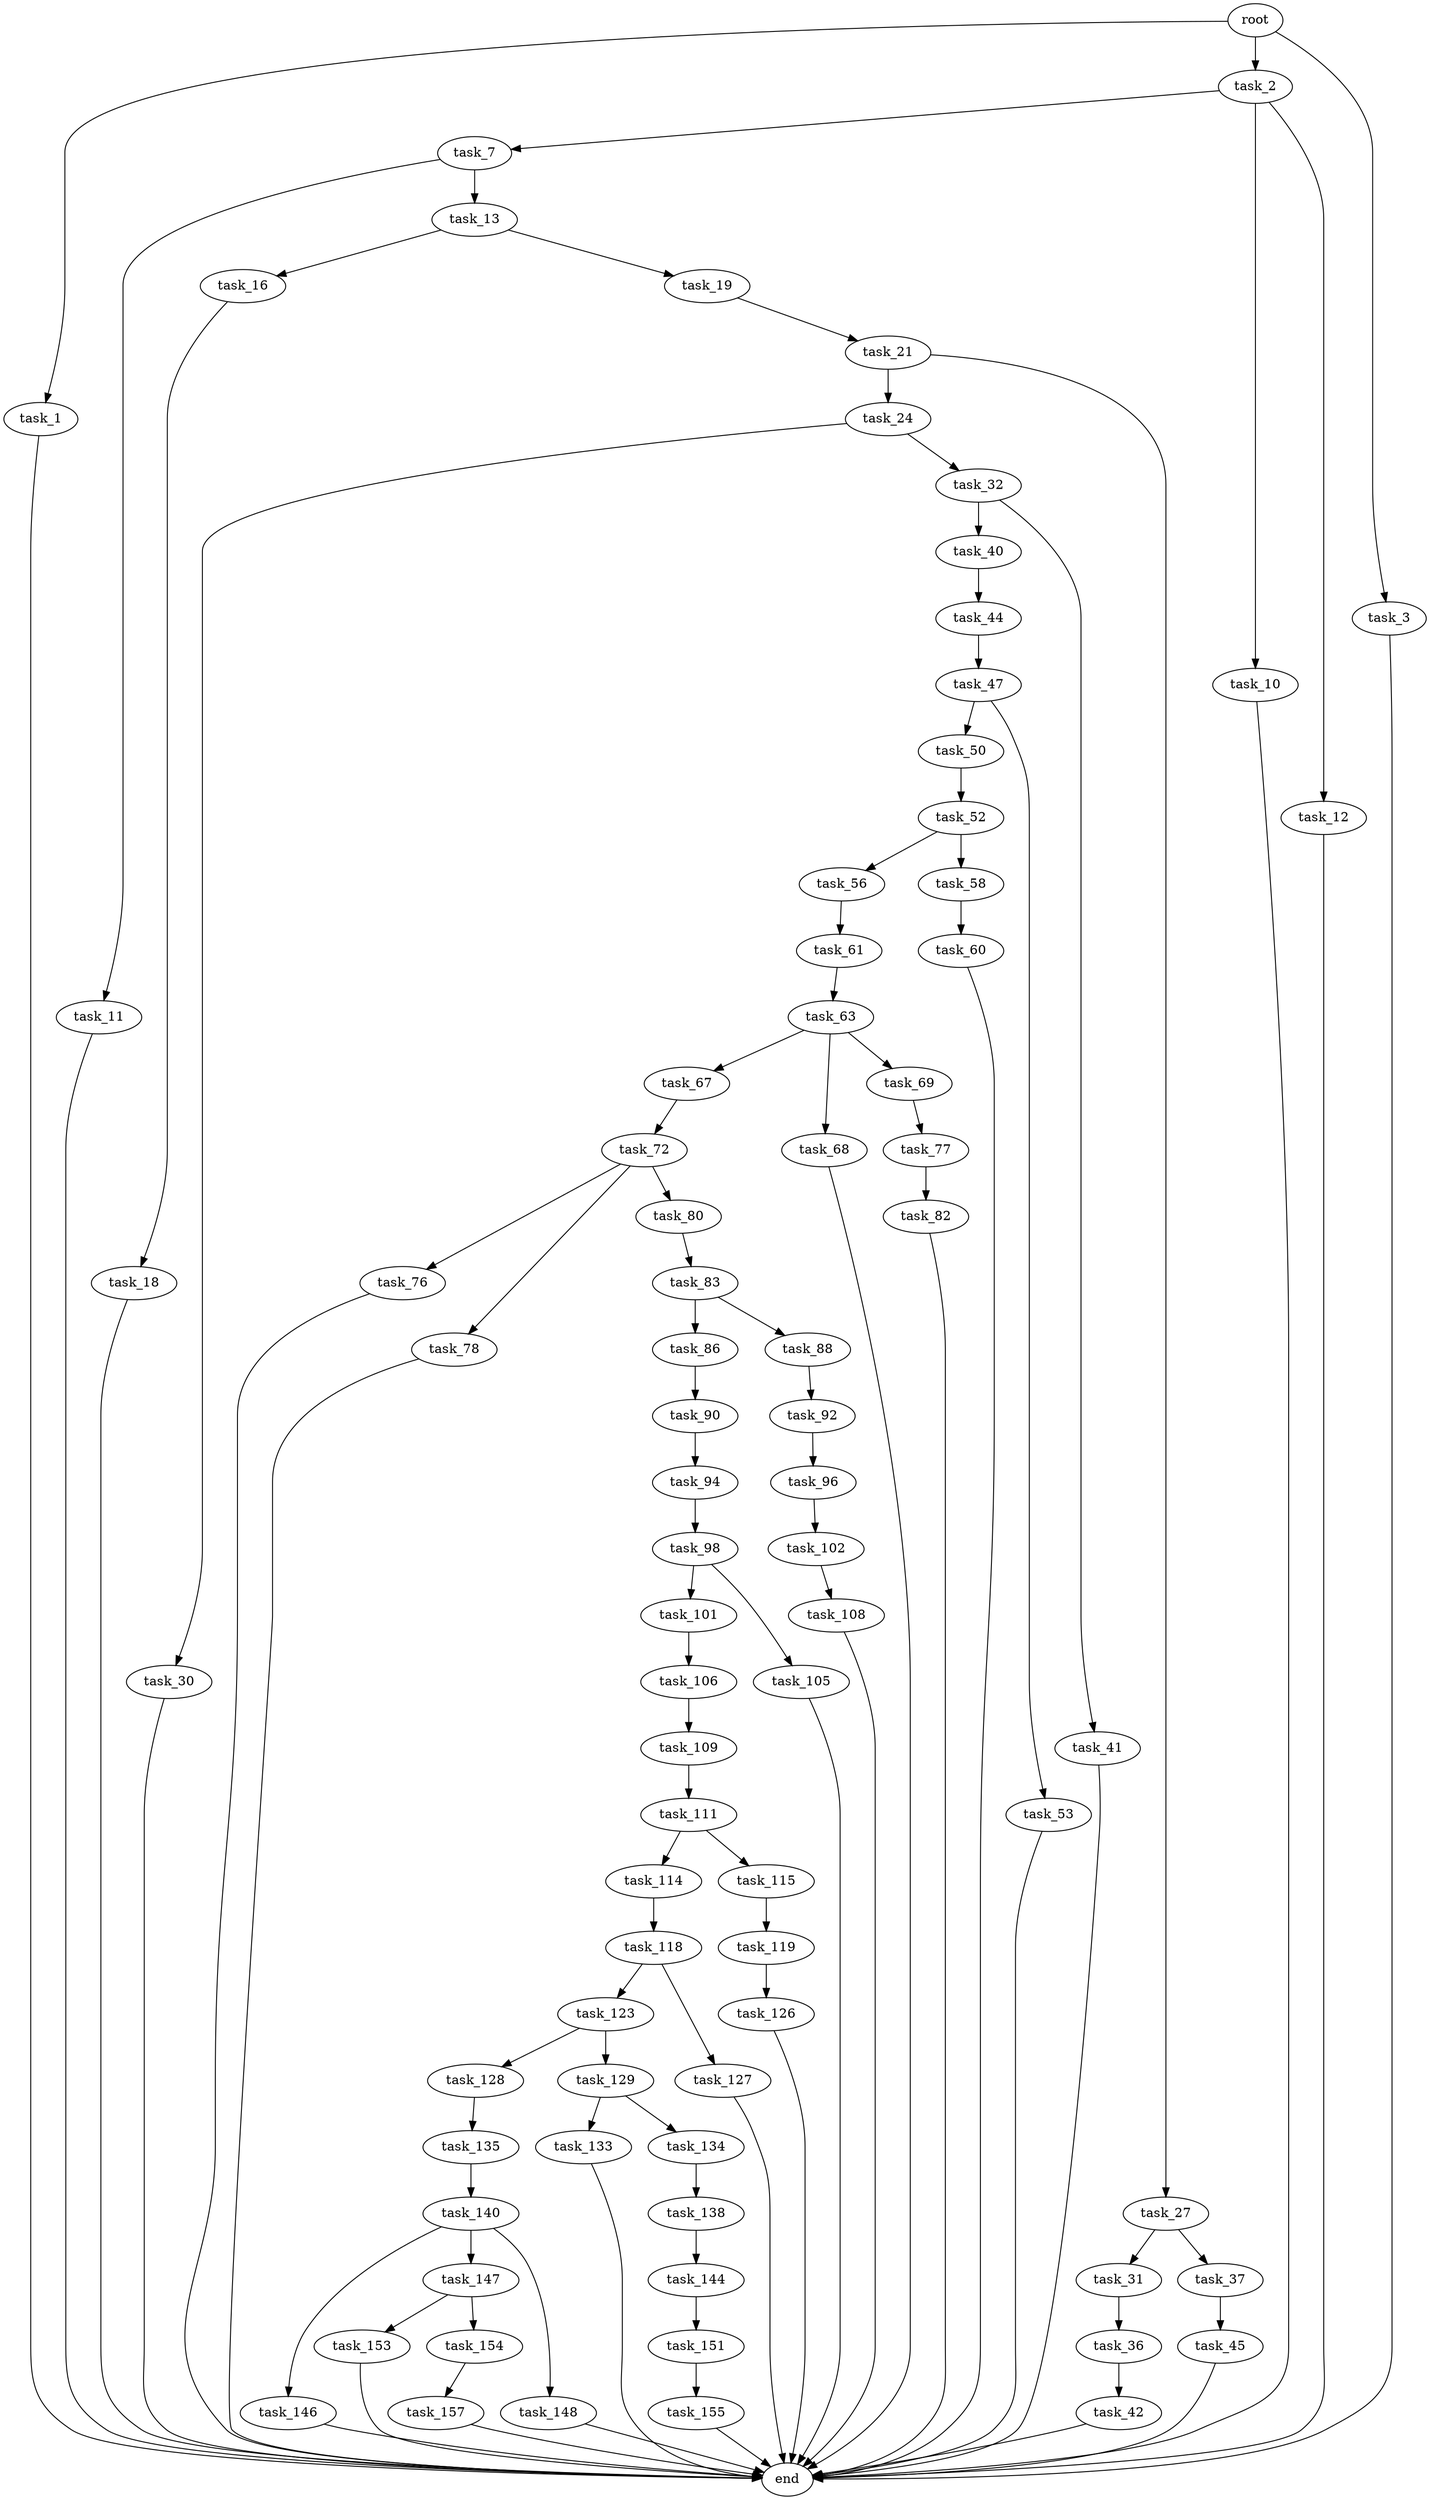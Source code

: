 digraph G {
  root [size="0.000000"];
  task_1 [size="433127960052.000000"];
  task_2 [size="3953602944.000000"];
  task_3 [size="20663748554.000000"];
  task_7 [size="943930888.000000"];
  task_10 [size="621125171481.000000"];
  task_11 [size="782757789696.000000"];
  task_12 [size="30146025172.000000"];
  task_13 [size="782757789696.000000"];
  task_16 [size="294087766221.000000"];
  task_18 [size="782757789696.000000"];
  task_19 [size="38819357217.000000"];
  task_21 [size="549755813888.000000"];
  task_24 [size="1073741824000.000000"];
  task_27 [size="57778037198.000000"];
  task_30 [size="2923142771.000000"];
  task_31 [size="13575099623.000000"];
  task_32 [size="28991029248.000000"];
  task_36 [size="70207732372.000000"];
  task_37 [size="29698887633.000000"];
  task_40 [size="975568143917.000000"];
  task_41 [size="95711779034.000000"];
  task_42 [size="1073741824000.000000"];
  task_44 [size="1369030649353.000000"];
  task_45 [size="231928233984.000000"];
  task_47 [size="549755813888.000000"];
  task_50 [size="145881190806.000000"];
  task_52 [size="782757789696.000000"];
  task_53 [size="17019363432.000000"];
  task_56 [size="3698943798.000000"];
  task_58 [size="1073741824000.000000"];
  task_60 [size="134217728000.000000"];
  task_61 [size="9070238008.000000"];
  task_63 [size="11876714019.000000"];
  task_67 [size="874831609084.000000"];
  task_68 [size="391858782246.000000"];
  task_69 [size="35023616869.000000"];
  task_72 [size="77089220679.000000"];
  task_76 [size="1125015332576.000000"];
  task_77 [size="145310663907.000000"];
  task_78 [size="118164931495.000000"];
  task_80 [size="389729743517.000000"];
  task_82 [size="231928233984.000000"];
  task_83 [size="7188314137.000000"];
  task_86 [size="782757789696.000000"];
  task_88 [size="27561485854.000000"];
  task_90 [size="335560348207.000000"];
  task_92 [size="101436271569.000000"];
  task_94 [size="362740201814.000000"];
  task_96 [size="707163004696.000000"];
  task_98 [size="782757789696.000000"];
  task_101 [size="28991029248.000000"];
  task_102 [size="14718692119.000000"];
  task_105 [size="782757789696.000000"];
  task_106 [size="45038540882.000000"];
  task_108 [size="20981361904.000000"];
  task_109 [size="356289044049.000000"];
  task_111 [size="492817296005.000000"];
  task_114 [size="719447221805.000000"];
  task_115 [size="675067501.000000"];
  task_118 [size="333395913168.000000"];
  task_119 [size="386159024816.000000"];
  task_123 [size="426019597722.000000"];
  task_126 [size="3090520903.000000"];
  task_127 [size="4772762547.000000"];
  task_128 [size="46370331120.000000"];
  task_129 [size="2003982422.000000"];
  task_133 [size="3759932252.000000"];
  task_134 [size="368293445632.000000"];
  task_135 [size="12785060635.000000"];
  task_138 [size="2256150372.000000"];
  task_140 [size="114786040275.000000"];
  task_144 [size="231928233984.000000"];
  task_146 [size="2024261194.000000"];
  task_147 [size="549755813888.000000"];
  task_148 [size="585250332913.000000"];
  task_151 [size="28991029248.000000"];
  task_153 [size="28991029248.000000"];
  task_154 [size="678841859.000000"];
  task_155 [size="13310405053.000000"];
  task_157 [size="23898671580.000000"];
  end [size="0.000000"];

  root -> task_1 [size="1.000000"];
  root -> task_2 [size="1.000000"];
  root -> task_3 [size="1.000000"];
  task_1 -> end [size="1.000000"];
  task_2 -> task_7 [size="75497472.000000"];
  task_2 -> task_10 [size="75497472.000000"];
  task_2 -> task_12 [size="75497472.000000"];
  task_3 -> end [size="1.000000"];
  task_7 -> task_11 [size="75497472.000000"];
  task_7 -> task_13 [size="75497472.000000"];
  task_10 -> end [size="1.000000"];
  task_11 -> end [size="1.000000"];
  task_12 -> end [size="1.000000"];
  task_13 -> task_16 [size="679477248.000000"];
  task_13 -> task_19 [size="679477248.000000"];
  task_16 -> task_18 [size="209715200.000000"];
  task_18 -> end [size="1.000000"];
  task_19 -> task_21 [size="679477248.000000"];
  task_21 -> task_24 [size="536870912.000000"];
  task_21 -> task_27 [size="536870912.000000"];
  task_24 -> task_30 [size="838860800.000000"];
  task_24 -> task_32 [size="838860800.000000"];
  task_27 -> task_31 [size="75497472.000000"];
  task_27 -> task_37 [size="75497472.000000"];
  task_30 -> end [size="1.000000"];
  task_31 -> task_36 [size="838860800.000000"];
  task_32 -> task_40 [size="75497472.000000"];
  task_32 -> task_41 [size="75497472.000000"];
  task_36 -> task_42 [size="301989888.000000"];
  task_37 -> task_45 [size="536870912.000000"];
  task_40 -> task_44 [size="679477248.000000"];
  task_41 -> end [size="1.000000"];
  task_42 -> end [size="1.000000"];
  task_44 -> task_47 [size="838860800.000000"];
  task_45 -> end [size="1.000000"];
  task_47 -> task_50 [size="536870912.000000"];
  task_47 -> task_53 [size="536870912.000000"];
  task_50 -> task_52 [size="134217728.000000"];
  task_52 -> task_56 [size="679477248.000000"];
  task_52 -> task_58 [size="679477248.000000"];
  task_53 -> end [size="1.000000"];
  task_56 -> task_61 [size="209715200.000000"];
  task_58 -> task_60 [size="838860800.000000"];
  task_60 -> end [size="1.000000"];
  task_61 -> task_63 [size="209715200.000000"];
  task_63 -> task_67 [size="33554432.000000"];
  task_63 -> task_68 [size="33554432.000000"];
  task_63 -> task_69 [size="33554432.000000"];
  task_67 -> task_72 [size="536870912.000000"];
  task_68 -> end [size="1.000000"];
  task_69 -> task_77 [size="33554432.000000"];
  task_72 -> task_76 [size="134217728.000000"];
  task_72 -> task_78 [size="134217728.000000"];
  task_72 -> task_80 [size="134217728.000000"];
  task_76 -> end [size="1.000000"];
  task_77 -> task_82 [size="134217728.000000"];
  task_78 -> end [size="1.000000"];
  task_80 -> task_83 [size="411041792.000000"];
  task_82 -> end [size="1.000000"];
  task_83 -> task_86 [size="134217728.000000"];
  task_83 -> task_88 [size="134217728.000000"];
  task_86 -> task_90 [size="679477248.000000"];
  task_88 -> task_92 [size="536870912.000000"];
  task_90 -> task_94 [size="301989888.000000"];
  task_92 -> task_96 [size="75497472.000000"];
  task_94 -> task_98 [size="301989888.000000"];
  task_96 -> task_102 [size="536870912.000000"];
  task_98 -> task_101 [size="679477248.000000"];
  task_98 -> task_105 [size="679477248.000000"];
  task_101 -> task_106 [size="75497472.000000"];
  task_102 -> task_108 [size="411041792.000000"];
  task_105 -> end [size="1.000000"];
  task_106 -> task_109 [size="33554432.000000"];
  task_108 -> end [size="1.000000"];
  task_109 -> task_111 [size="838860800.000000"];
  task_111 -> task_114 [size="536870912.000000"];
  task_111 -> task_115 [size="536870912.000000"];
  task_114 -> task_118 [size="536870912.000000"];
  task_115 -> task_119 [size="75497472.000000"];
  task_118 -> task_123 [size="536870912.000000"];
  task_118 -> task_127 [size="536870912.000000"];
  task_119 -> task_126 [size="301989888.000000"];
  task_123 -> task_128 [size="838860800.000000"];
  task_123 -> task_129 [size="838860800.000000"];
  task_126 -> end [size="1.000000"];
  task_127 -> end [size="1.000000"];
  task_128 -> task_135 [size="838860800.000000"];
  task_129 -> task_133 [size="33554432.000000"];
  task_129 -> task_134 [size="33554432.000000"];
  task_133 -> end [size="1.000000"];
  task_134 -> task_138 [size="411041792.000000"];
  task_135 -> task_140 [size="33554432.000000"];
  task_138 -> task_144 [size="75497472.000000"];
  task_140 -> task_146 [size="134217728.000000"];
  task_140 -> task_147 [size="134217728.000000"];
  task_140 -> task_148 [size="134217728.000000"];
  task_144 -> task_151 [size="301989888.000000"];
  task_146 -> end [size="1.000000"];
  task_147 -> task_153 [size="536870912.000000"];
  task_147 -> task_154 [size="536870912.000000"];
  task_148 -> end [size="1.000000"];
  task_151 -> task_155 [size="75497472.000000"];
  task_153 -> end [size="1.000000"];
  task_154 -> task_157 [size="33554432.000000"];
  task_155 -> end [size="1.000000"];
  task_157 -> end [size="1.000000"];
}
